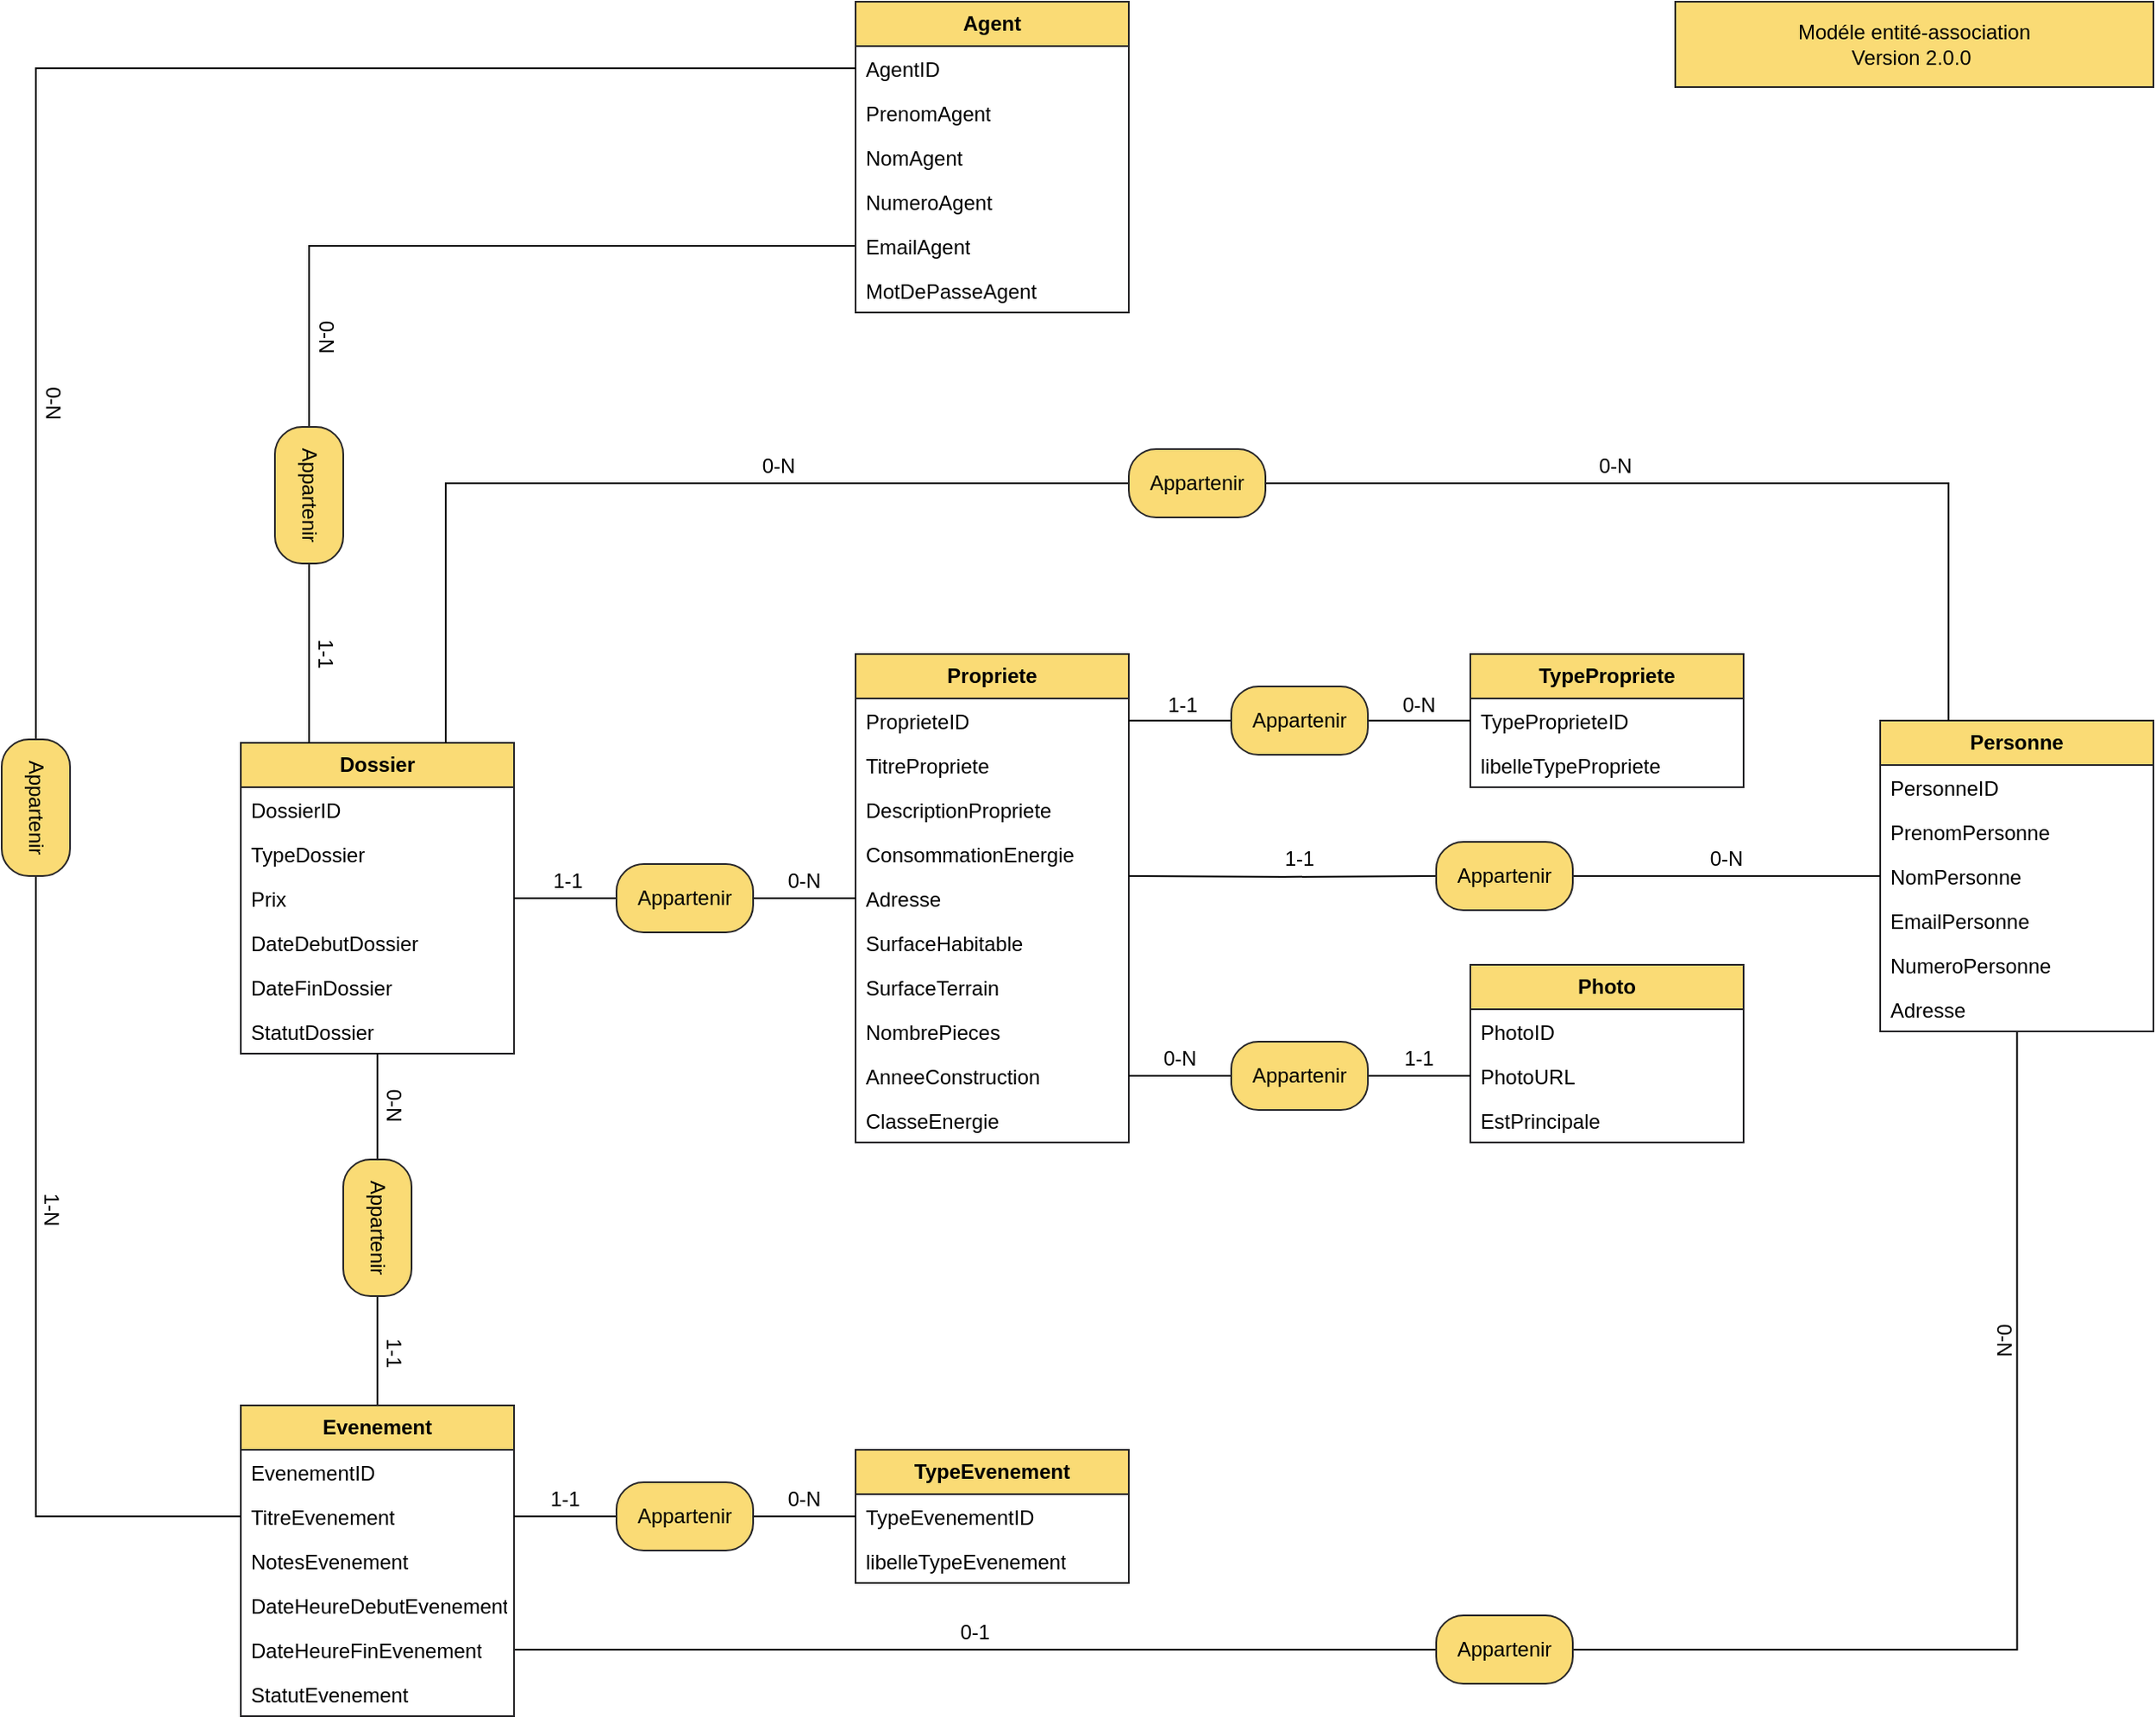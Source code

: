 <mxfile version="28.2.8">
  <diagram name="Page-1" id="r_aBiDpRuZcN3SuQjWWF">
    <mxGraphModel dx="1783" dy="1051" grid="1" gridSize="10" guides="1" tooltips="1" connect="1" arrows="1" fold="1" page="1" pageScale="1" pageWidth="1654" pageHeight="1169" math="0" shadow="0">
      <root>
        <mxCell id="0" />
        <mxCell id="1" parent="0" />
        <mxCell id="2Ye5FnrKtnP_Uj70Tepu-95" value="&lt;b&gt;Propriete&lt;/b&gt;" style="swimlane;fontStyle=0;childLayout=stackLayout;horizontal=1;startSize=26;fillColor=#FADB75;horizontalStack=0;resizeParent=1;resizeParentMax=0;resizeLast=0;collapsible=1;marginBottom=0;whiteSpace=wrap;html=1;strokeColor=#272629;" vertex="1" parent="1">
          <mxGeometry x="760" y="440" width="160" height="286" as="geometry" />
        </mxCell>
        <mxCell id="2Ye5FnrKtnP_Uj70Tepu-96" value="ProprieteID" style="text;strokeColor=none;fillColor=none;align=left;verticalAlign=top;spacingLeft=4;spacingRight=4;overflow=hidden;rotatable=0;points=[[0,0.5],[1,0.5]];portConstraint=eastwest;whiteSpace=wrap;html=1;" vertex="1" parent="2Ye5FnrKtnP_Uj70Tepu-95">
          <mxGeometry y="26" width="160" height="26" as="geometry" />
        </mxCell>
        <mxCell id="2Ye5FnrKtnP_Uj70Tepu-97" value="TitrePropriete" style="text;strokeColor=none;fillColor=none;align=left;verticalAlign=top;spacingLeft=4;spacingRight=4;overflow=hidden;rotatable=0;points=[[0,0.5],[1,0.5]];portConstraint=eastwest;whiteSpace=wrap;html=1;" vertex="1" parent="2Ye5FnrKtnP_Uj70Tepu-95">
          <mxGeometry y="52" width="160" height="26" as="geometry" />
        </mxCell>
        <mxCell id="2Ye5FnrKtnP_Uj70Tepu-98" value="DescriptionPropriete" style="text;strokeColor=none;fillColor=none;align=left;verticalAlign=top;spacingLeft=4;spacingRight=4;overflow=hidden;rotatable=0;points=[[0,0.5],[1,0.5]];portConstraint=eastwest;whiteSpace=wrap;html=1;" vertex="1" parent="2Ye5FnrKtnP_Uj70Tepu-95">
          <mxGeometry y="78" width="160" height="26" as="geometry" />
        </mxCell>
        <mxCell id="2Ye5FnrKtnP_Uj70Tepu-99" value="ConsommationEnergie" style="text;strokeColor=none;fillColor=none;align=left;verticalAlign=top;spacingLeft=4;spacingRight=4;overflow=hidden;rotatable=0;points=[[0,0.5],[1,0.5]];portConstraint=eastwest;whiteSpace=wrap;html=1;" vertex="1" parent="2Ye5FnrKtnP_Uj70Tepu-95">
          <mxGeometry y="104" width="160" height="26" as="geometry" />
        </mxCell>
        <mxCell id="2Ye5FnrKtnP_Uj70Tepu-100" value="Adresse" style="text;strokeColor=none;fillColor=none;align=left;verticalAlign=top;spacingLeft=4;spacingRight=4;overflow=hidden;rotatable=0;points=[[0,0.5],[1,0.5]];portConstraint=eastwest;whiteSpace=wrap;html=1;" vertex="1" parent="2Ye5FnrKtnP_Uj70Tepu-95">
          <mxGeometry y="130" width="160" height="26" as="geometry" />
        </mxCell>
        <mxCell id="2Ye5FnrKtnP_Uj70Tepu-101" value="SurfaceHabitable" style="text;strokeColor=none;fillColor=none;align=left;verticalAlign=top;spacingLeft=4;spacingRight=4;overflow=hidden;rotatable=0;points=[[0,0.5],[1,0.5]];portConstraint=eastwest;whiteSpace=wrap;html=1;" vertex="1" parent="2Ye5FnrKtnP_Uj70Tepu-95">
          <mxGeometry y="156" width="160" height="26" as="geometry" />
        </mxCell>
        <mxCell id="2Ye5FnrKtnP_Uj70Tepu-102" value="SurfaceTerrain" style="text;strokeColor=none;fillColor=none;align=left;verticalAlign=top;spacingLeft=4;spacingRight=4;overflow=hidden;rotatable=0;points=[[0,0.5],[1,0.5]];portConstraint=eastwest;whiteSpace=wrap;html=1;" vertex="1" parent="2Ye5FnrKtnP_Uj70Tepu-95">
          <mxGeometry y="182" width="160" height="26" as="geometry" />
        </mxCell>
        <mxCell id="2Ye5FnrKtnP_Uj70Tepu-103" value="NombrePieces" style="text;strokeColor=none;fillColor=none;align=left;verticalAlign=top;spacingLeft=4;spacingRight=4;overflow=hidden;rotatable=0;points=[[0,0.5],[1,0.5]];portConstraint=eastwest;whiteSpace=wrap;html=1;" vertex="1" parent="2Ye5FnrKtnP_Uj70Tepu-95">
          <mxGeometry y="208" width="160" height="26" as="geometry" />
        </mxCell>
        <mxCell id="2Ye5FnrKtnP_Uj70Tepu-104" value="AnneeConstruction" style="text;strokeColor=none;fillColor=none;align=left;verticalAlign=top;spacingLeft=4;spacingRight=4;overflow=hidden;rotatable=0;points=[[0,0.5],[1,0.5]];portConstraint=eastwest;whiteSpace=wrap;html=1;" vertex="1" parent="2Ye5FnrKtnP_Uj70Tepu-95">
          <mxGeometry y="234" width="160" height="26" as="geometry" />
        </mxCell>
        <mxCell id="2Ye5FnrKtnP_Uj70Tepu-105" value="ClasseEnergie" style="text;strokeColor=none;fillColor=none;align=left;verticalAlign=top;spacingLeft=4;spacingRight=4;overflow=hidden;rotatable=0;points=[[0,0.5],[1,0.5]];portConstraint=eastwest;whiteSpace=wrap;html=1;" vertex="1" parent="2Ye5FnrKtnP_Uj70Tepu-95">
          <mxGeometry y="260" width="160" height="26" as="geometry" />
        </mxCell>
        <mxCell id="2Ye5FnrKtnP_Uj70Tepu-106" value="&lt;b&gt;TypePropriete&lt;/b&gt;" style="swimlane;fontStyle=0;childLayout=stackLayout;horizontal=1;startSize=26;fillColor=#FADB75;horizontalStack=0;resizeParent=1;resizeParentMax=0;resizeLast=0;collapsible=1;marginBottom=0;whiteSpace=wrap;html=1;strokeColor=#272629;" vertex="1" parent="1">
          <mxGeometry x="1120" y="440" width="160" height="78" as="geometry" />
        </mxCell>
        <mxCell id="2Ye5FnrKtnP_Uj70Tepu-107" value="TypeProprieteID" style="text;strokeColor=none;fillColor=none;align=left;verticalAlign=top;spacingLeft=4;spacingRight=4;overflow=hidden;rotatable=0;points=[[0,0.5],[1,0.5]];portConstraint=eastwest;whiteSpace=wrap;html=1;" vertex="1" parent="2Ye5FnrKtnP_Uj70Tepu-106">
          <mxGeometry y="26" width="160" height="26" as="geometry" />
        </mxCell>
        <mxCell id="2Ye5FnrKtnP_Uj70Tepu-108" value="libelleTypePropriete" style="text;strokeColor=none;fillColor=none;align=left;verticalAlign=top;spacingLeft=4;spacingRight=4;overflow=hidden;rotatable=0;points=[[0,0.5],[1,0.5]];portConstraint=eastwest;whiteSpace=wrap;html=1;" vertex="1" parent="2Ye5FnrKtnP_Uj70Tepu-106">
          <mxGeometry y="52" width="160" height="26" as="geometry" />
        </mxCell>
        <mxCell id="2Ye5FnrKtnP_Uj70Tepu-109" style="edgeStyle=orthogonalEdgeStyle;rounded=0;orthogonalLoop=1;jettySize=auto;html=1;entryX=0;entryY=0.5;entryDx=0;entryDy=0;endArrow=none;endFill=0;" edge="1" parent="1" source="2Ye5FnrKtnP_Uj70Tepu-167" target="2Ye5FnrKtnP_Uj70Tepu-107">
          <mxGeometry relative="1" as="geometry" />
        </mxCell>
        <mxCell id="2Ye5FnrKtnP_Uj70Tepu-110" value="&lt;b&gt;Photo&lt;/b&gt;" style="swimlane;fontStyle=0;childLayout=stackLayout;horizontal=1;startSize=26;fillColor=#FADB75;horizontalStack=0;resizeParent=1;resizeParentMax=0;resizeLast=0;collapsible=1;marginBottom=0;whiteSpace=wrap;html=1;strokeColor=#272629;" vertex="1" parent="1">
          <mxGeometry x="1120" y="622" width="160" height="104" as="geometry" />
        </mxCell>
        <mxCell id="2Ye5FnrKtnP_Uj70Tepu-111" value="PhotoID" style="text;strokeColor=none;fillColor=none;align=left;verticalAlign=top;spacingLeft=4;spacingRight=4;overflow=hidden;rotatable=0;points=[[0,0.5],[1,0.5]];portConstraint=eastwest;whiteSpace=wrap;html=1;" vertex="1" parent="2Ye5FnrKtnP_Uj70Tepu-110">
          <mxGeometry y="26" width="160" height="26" as="geometry" />
        </mxCell>
        <mxCell id="2Ye5FnrKtnP_Uj70Tepu-112" value="PhotoURL" style="text;strokeColor=none;fillColor=none;align=left;verticalAlign=top;spacingLeft=4;spacingRight=4;overflow=hidden;rotatable=0;points=[[0,0.5],[1,0.5]];portConstraint=eastwest;whiteSpace=wrap;html=1;" vertex="1" parent="2Ye5FnrKtnP_Uj70Tepu-110">
          <mxGeometry y="52" width="160" height="26" as="geometry" />
        </mxCell>
        <mxCell id="2Ye5FnrKtnP_Uj70Tepu-113" value="EstPrincipale" style="text;strokeColor=none;fillColor=none;align=left;verticalAlign=top;spacingLeft=4;spacingRight=4;overflow=hidden;rotatable=0;points=[[0,0.5],[1,0.5]];portConstraint=eastwest;whiteSpace=wrap;html=1;" vertex="1" parent="2Ye5FnrKtnP_Uj70Tepu-110">
          <mxGeometry y="78" width="160" height="26" as="geometry" />
        </mxCell>
        <mxCell id="2Ye5FnrKtnP_Uj70Tepu-115" style="edgeStyle=orthogonalEdgeStyle;rounded=0;orthogonalLoop=1;jettySize=auto;html=1;entryX=0;entryY=0.5;entryDx=0;entryDy=0;endArrow=none;endFill=0;" edge="1" parent="1" source="2Ye5FnrKtnP_Uj70Tepu-94" target="2Ye5FnrKtnP_Uj70Tepu-112">
          <mxGeometry relative="1" as="geometry" />
        </mxCell>
        <mxCell id="2Ye5FnrKtnP_Uj70Tepu-146" style="edgeStyle=orthogonalEdgeStyle;rounded=0;orthogonalLoop=1;jettySize=auto;html=1;entryX=1;entryY=0.5;entryDx=0;entryDy=0;endArrow=none;endFill=0;" edge="1" parent="1" source="2Ye5FnrKtnP_Uj70Tepu-179" target="2Ye5FnrKtnP_Uj70Tepu-137">
          <mxGeometry relative="1" as="geometry" />
        </mxCell>
        <mxCell id="2Ye5FnrKtnP_Uj70Tepu-186" style="edgeStyle=orthogonalEdgeStyle;rounded=0;orthogonalLoop=1;jettySize=auto;html=1;entryX=1;entryY=0.5;entryDx=0;entryDy=0;exitX=0.501;exitY=1.005;exitDx=0;exitDy=0;exitPerimeter=0;endArrow=none;endFill=0;" edge="1" parent="1" source="2Ye5FnrKtnP_Uj70Tepu-122" target="2Ye5FnrKtnP_Uj70Tepu-179">
          <mxGeometry relative="1" as="geometry" />
        </mxCell>
        <mxCell id="2Ye5FnrKtnP_Uj70Tepu-116" value="&lt;b&gt;Personne&lt;/b&gt;" style="swimlane;fontStyle=0;childLayout=stackLayout;horizontal=1;startSize=26;fillColor=#FADB75;horizontalStack=0;resizeParent=1;resizeParentMax=0;resizeLast=0;collapsible=1;marginBottom=0;whiteSpace=wrap;html=1;strokeColor=#272629;" vertex="1" parent="1">
          <mxGeometry x="1360" y="479" width="160" height="182" as="geometry" />
        </mxCell>
        <mxCell id="2Ye5FnrKtnP_Uj70Tepu-117" value="PersonneID" style="text;strokeColor=none;fillColor=none;align=left;verticalAlign=top;spacingLeft=4;spacingRight=4;overflow=hidden;rotatable=0;points=[[0,0.5],[1,0.5]];portConstraint=eastwest;whiteSpace=wrap;html=1;" vertex="1" parent="2Ye5FnrKtnP_Uj70Tepu-116">
          <mxGeometry y="26" width="160" height="26" as="geometry" />
        </mxCell>
        <mxCell id="2Ye5FnrKtnP_Uj70Tepu-118" value="PrenomPersonne" style="text;strokeColor=none;fillColor=none;align=left;verticalAlign=top;spacingLeft=4;spacingRight=4;overflow=hidden;rotatable=0;points=[[0,0.5],[1,0.5]];portConstraint=eastwest;whiteSpace=wrap;html=1;" vertex="1" parent="2Ye5FnrKtnP_Uj70Tepu-116">
          <mxGeometry y="52" width="160" height="26" as="geometry" />
        </mxCell>
        <mxCell id="2Ye5FnrKtnP_Uj70Tepu-119" value="NomPersonne" style="text;strokeColor=none;fillColor=none;align=left;verticalAlign=top;spacingLeft=4;spacingRight=4;overflow=hidden;rotatable=0;points=[[0,0.5],[1,0.5]];portConstraint=eastwest;whiteSpace=wrap;html=1;" vertex="1" parent="2Ye5FnrKtnP_Uj70Tepu-116">
          <mxGeometry y="78" width="160" height="26" as="geometry" />
        </mxCell>
        <mxCell id="2Ye5FnrKtnP_Uj70Tepu-120" value="EmailPersonne" style="text;strokeColor=none;fillColor=none;align=left;verticalAlign=top;spacingLeft=4;spacingRight=4;overflow=hidden;rotatable=0;points=[[0,0.5],[1,0.5]];portConstraint=eastwest;whiteSpace=wrap;html=1;" vertex="1" parent="2Ye5FnrKtnP_Uj70Tepu-116">
          <mxGeometry y="104" width="160" height="26" as="geometry" />
        </mxCell>
        <mxCell id="2Ye5FnrKtnP_Uj70Tepu-121" value="NumeroPersonne" style="text;strokeColor=none;fillColor=none;align=left;verticalAlign=top;spacingLeft=4;spacingRight=4;overflow=hidden;rotatable=0;points=[[0,0.5],[1,0.5]];portConstraint=eastwest;whiteSpace=wrap;html=1;" vertex="1" parent="2Ye5FnrKtnP_Uj70Tepu-116">
          <mxGeometry y="130" width="160" height="26" as="geometry" />
        </mxCell>
        <mxCell id="2Ye5FnrKtnP_Uj70Tepu-122" value="Adresse" style="text;strokeColor=none;fillColor=none;align=left;verticalAlign=top;spacingLeft=4;spacingRight=4;overflow=hidden;rotatable=0;points=[[0,0.5],[1,0.5]];portConstraint=eastwest;whiteSpace=wrap;html=1;" vertex="1" parent="2Ye5FnrKtnP_Uj70Tepu-116">
          <mxGeometry y="156" width="160" height="26" as="geometry" />
        </mxCell>
        <mxCell id="2Ye5FnrKtnP_Uj70Tepu-131" style="edgeStyle=orthogonalEdgeStyle;rounded=0;orthogonalLoop=1;jettySize=auto;html=1;entryX=0;entryY=0.5;entryDx=0;entryDy=0;endArrow=none;endFill=0;" edge="1" parent="1" source="2Ye5FnrKtnP_Uj70Tepu-175" target="2Ye5FnrKtnP_Uj70Tepu-100">
          <mxGeometry relative="1" as="geometry" />
        </mxCell>
        <mxCell id="2Ye5FnrKtnP_Uj70Tepu-139" style="edgeStyle=orthogonalEdgeStyle;rounded=0;orthogonalLoop=1;jettySize=auto;html=1;entryX=0.5;entryY=0;entryDx=0;entryDy=0;endArrow=none;endFill=0;" edge="1" parent="1" source="2Ye5FnrKtnP_Uj70Tepu-197" target="2Ye5FnrKtnP_Uj70Tepu-132">
          <mxGeometry relative="1" as="geometry" />
        </mxCell>
        <mxCell id="2Ye5FnrKtnP_Uj70Tepu-156" style="edgeStyle=orthogonalEdgeStyle;rounded=0;orthogonalLoop=1;jettySize=auto;html=1;entryX=0;entryY=0.5;entryDx=0;entryDy=0;endArrow=none;endFill=0;" edge="1" parent="1" source="2Ye5FnrKtnP_Uj70Tepu-189" target="2Ye5FnrKtnP_Uj70Tepu-152">
          <mxGeometry relative="1" as="geometry" />
        </mxCell>
        <mxCell id="2Ye5FnrKtnP_Uj70Tepu-124" value="&lt;b&gt;Dossier&lt;/b&gt;" style="swimlane;fontStyle=0;childLayout=stackLayout;horizontal=1;startSize=26;fillColor=#FADB75;horizontalStack=0;resizeParent=1;resizeParentMax=0;resizeLast=0;collapsible=1;marginBottom=0;whiteSpace=wrap;html=1;strokeColor=#272629;" vertex="1" parent="1">
          <mxGeometry x="400" y="492" width="160" height="182" as="geometry" />
        </mxCell>
        <mxCell id="2Ye5FnrKtnP_Uj70Tepu-125" value="DossierID" style="text;strokeColor=none;fillColor=none;align=left;verticalAlign=top;spacingLeft=4;spacingRight=4;overflow=hidden;rotatable=0;points=[[0,0.5],[1,0.5]];portConstraint=eastwest;whiteSpace=wrap;html=1;" vertex="1" parent="2Ye5FnrKtnP_Uj70Tepu-124">
          <mxGeometry y="26" width="160" height="26" as="geometry" />
        </mxCell>
        <mxCell id="2Ye5FnrKtnP_Uj70Tepu-126" value="TypeDossier" style="text;strokeColor=none;fillColor=none;align=left;verticalAlign=top;spacingLeft=4;spacingRight=4;overflow=hidden;rotatable=0;points=[[0,0.5],[1,0.5]];portConstraint=eastwest;whiteSpace=wrap;html=1;" vertex="1" parent="2Ye5FnrKtnP_Uj70Tepu-124">
          <mxGeometry y="52" width="160" height="26" as="geometry" />
        </mxCell>
        <mxCell id="2Ye5FnrKtnP_Uj70Tepu-127" value="Prix" style="text;strokeColor=none;fillColor=none;align=left;verticalAlign=top;spacingLeft=4;spacingRight=4;overflow=hidden;rotatable=0;points=[[0,0.5],[1,0.5]];portConstraint=eastwest;whiteSpace=wrap;html=1;" vertex="1" parent="2Ye5FnrKtnP_Uj70Tepu-124">
          <mxGeometry y="78" width="160" height="26" as="geometry" />
        </mxCell>
        <mxCell id="2Ye5FnrKtnP_Uj70Tepu-128" value="DateDebutDossier" style="text;strokeColor=none;fillColor=none;align=left;verticalAlign=top;spacingLeft=4;spacingRight=4;overflow=hidden;rotatable=0;points=[[0,0.5],[1,0.5]];portConstraint=eastwest;whiteSpace=wrap;html=1;" vertex="1" parent="2Ye5FnrKtnP_Uj70Tepu-124">
          <mxGeometry y="104" width="160" height="26" as="geometry" />
        </mxCell>
        <mxCell id="2Ye5FnrKtnP_Uj70Tepu-129" value="DateFinDossier" style="text;strokeColor=none;fillColor=none;align=left;verticalAlign=top;spacingLeft=4;spacingRight=4;overflow=hidden;rotatable=0;points=[[0,0.5],[1,0.5]];portConstraint=eastwest;whiteSpace=wrap;html=1;" vertex="1" parent="2Ye5FnrKtnP_Uj70Tepu-124">
          <mxGeometry y="130" width="160" height="26" as="geometry" />
        </mxCell>
        <mxCell id="2Ye5FnrKtnP_Uj70Tepu-130" value="StatutDossier" style="text;strokeColor=none;fillColor=none;align=left;verticalAlign=top;spacingLeft=4;spacingRight=4;overflow=hidden;rotatable=0;points=[[0,0.5],[1,0.5]];portConstraint=eastwest;whiteSpace=wrap;html=1;" vertex="1" parent="2Ye5FnrKtnP_Uj70Tepu-124">
          <mxGeometry y="156" width="160" height="26" as="geometry" />
        </mxCell>
        <mxCell id="2Ye5FnrKtnP_Uj70Tepu-132" value="&lt;b&gt;Evenement&lt;/b&gt;" style="swimlane;fontStyle=0;childLayout=stackLayout;horizontal=1;startSize=26;fillColor=#FADB75;horizontalStack=0;resizeParent=1;resizeParentMax=0;resizeLast=0;collapsible=1;marginBottom=0;whiteSpace=wrap;html=1;strokeColor=#272629;" vertex="1" parent="1">
          <mxGeometry x="400" y="880" width="160" height="182" as="geometry" />
        </mxCell>
        <mxCell id="2Ye5FnrKtnP_Uj70Tepu-133" value="EvenementID" style="text;strokeColor=none;fillColor=none;align=left;verticalAlign=top;spacingLeft=4;spacingRight=4;overflow=hidden;rotatable=0;points=[[0,0.5],[1,0.5]];portConstraint=eastwest;whiteSpace=wrap;html=1;" vertex="1" parent="2Ye5FnrKtnP_Uj70Tepu-132">
          <mxGeometry y="26" width="160" height="26" as="geometry" />
        </mxCell>
        <mxCell id="2Ye5FnrKtnP_Uj70Tepu-134" value="TitreEvenement" style="text;strokeColor=none;fillColor=none;align=left;verticalAlign=top;spacingLeft=4;spacingRight=4;overflow=hidden;rotatable=0;points=[[0,0.5],[1,0.5]];portConstraint=eastwest;whiteSpace=wrap;html=1;" vertex="1" parent="2Ye5FnrKtnP_Uj70Tepu-132">
          <mxGeometry y="52" width="160" height="26" as="geometry" />
        </mxCell>
        <mxCell id="2Ye5FnrKtnP_Uj70Tepu-135" value="NotesEvenement" style="text;strokeColor=none;fillColor=none;align=left;verticalAlign=top;spacingLeft=4;spacingRight=4;overflow=hidden;rotatable=0;points=[[0,0.5],[1,0.5]];portConstraint=eastwest;whiteSpace=wrap;html=1;" vertex="1" parent="2Ye5FnrKtnP_Uj70Tepu-132">
          <mxGeometry y="78" width="160" height="26" as="geometry" />
        </mxCell>
        <mxCell id="2Ye5FnrKtnP_Uj70Tepu-136" value="DateHeureDebutEvenement" style="text;strokeColor=none;fillColor=none;align=left;verticalAlign=top;spacingLeft=4;spacingRight=4;overflow=hidden;rotatable=0;points=[[0,0.5],[1,0.5]];portConstraint=eastwest;whiteSpace=wrap;html=1;" vertex="1" parent="2Ye5FnrKtnP_Uj70Tepu-132">
          <mxGeometry y="104" width="160" height="26" as="geometry" />
        </mxCell>
        <mxCell id="2Ye5FnrKtnP_Uj70Tepu-137" value="DateHeureFinEvenement" style="text;strokeColor=none;fillColor=none;align=left;verticalAlign=top;spacingLeft=4;spacingRight=4;overflow=hidden;rotatable=0;points=[[0,0.5],[1,0.5]];portConstraint=eastwest;whiteSpace=wrap;html=1;" vertex="1" parent="2Ye5FnrKtnP_Uj70Tepu-132">
          <mxGeometry y="130" width="160" height="26" as="geometry" />
        </mxCell>
        <mxCell id="2Ye5FnrKtnP_Uj70Tepu-138" value="StatutEvenement" style="text;strokeColor=none;fillColor=none;align=left;verticalAlign=top;spacingLeft=4;spacingRight=4;overflow=hidden;rotatable=0;points=[[0,0.5],[1,0.5]];portConstraint=eastwest;whiteSpace=wrap;html=1;" vertex="1" parent="2Ye5FnrKtnP_Uj70Tepu-132">
          <mxGeometry y="156" width="160" height="26" as="geometry" />
        </mxCell>
        <mxCell id="2Ye5FnrKtnP_Uj70Tepu-140" value="&lt;b&gt;TypeEvenement&lt;/b&gt;" style="swimlane;fontStyle=0;childLayout=stackLayout;horizontal=1;startSize=26;fillColor=#FADB75;horizontalStack=0;resizeParent=1;resizeParentMax=0;resizeLast=0;collapsible=1;marginBottom=0;whiteSpace=wrap;html=1;strokeColor=#272629;" vertex="1" parent="1">
          <mxGeometry x="760" y="906" width="160" height="78" as="geometry" />
        </mxCell>
        <mxCell id="2Ye5FnrKtnP_Uj70Tepu-141" value="TypeEvenementID" style="text;strokeColor=none;fillColor=none;align=left;verticalAlign=top;spacingLeft=4;spacingRight=4;overflow=hidden;rotatable=0;points=[[0,0.5],[1,0.5]];portConstraint=eastwest;whiteSpace=wrap;html=1;" vertex="1" parent="2Ye5FnrKtnP_Uj70Tepu-140">
          <mxGeometry y="26" width="160" height="26" as="geometry" />
        </mxCell>
        <mxCell id="2Ye5FnrKtnP_Uj70Tepu-142" value="libelleTypeEvenement" style="text;strokeColor=none;fillColor=none;align=left;verticalAlign=top;spacingLeft=4;spacingRight=4;overflow=hidden;rotatable=0;points=[[0,0.5],[1,0.5]];portConstraint=eastwest;whiteSpace=wrap;html=1;" vertex="1" parent="2Ye5FnrKtnP_Uj70Tepu-140">
          <mxGeometry y="52" width="160" height="26" as="geometry" />
        </mxCell>
        <mxCell id="2Ye5FnrKtnP_Uj70Tepu-143" style="edgeStyle=orthogonalEdgeStyle;rounded=0;orthogonalLoop=1;jettySize=auto;html=1;entryX=0;entryY=0.5;entryDx=0;entryDy=0;endArrow=none;endFill=0;exitX=1;exitY=0.5;exitDx=0;exitDy=0;" edge="1" parent="1" source="2Ye5FnrKtnP_Uj70Tepu-177" target="2Ye5FnrKtnP_Uj70Tepu-140">
          <mxGeometry relative="1" as="geometry" />
        </mxCell>
        <mxCell id="2Ye5FnrKtnP_Uj70Tepu-147" value="&lt;b&gt;Agent&lt;/b&gt;" style="swimlane;fontStyle=0;childLayout=stackLayout;horizontal=1;startSize=26;fillColor=#FADB75;horizontalStack=0;resizeParent=1;resizeParentMax=0;resizeLast=0;collapsible=1;marginBottom=0;whiteSpace=wrap;html=1;strokeColor=#272629;" vertex="1" parent="1">
          <mxGeometry x="760" y="58" width="160" height="182" as="geometry" />
        </mxCell>
        <mxCell id="2Ye5FnrKtnP_Uj70Tepu-148" value="AgentID" style="text;strokeColor=none;fillColor=none;align=left;verticalAlign=top;spacingLeft=4;spacingRight=4;overflow=hidden;rotatable=0;points=[[0,0.5],[1,0.5]];portConstraint=eastwest;whiteSpace=wrap;html=1;" vertex="1" parent="2Ye5FnrKtnP_Uj70Tepu-147">
          <mxGeometry y="26" width="160" height="26" as="geometry" />
        </mxCell>
        <mxCell id="2Ye5FnrKtnP_Uj70Tepu-149" value="PrenomAgent" style="text;strokeColor=none;fillColor=none;align=left;verticalAlign=top;spacingLeft=4;spacingRight=4;overflow=hidden;rotatable=0;points=[[0,0.5],[1,0.5]];portConstraint=eastwest;whiteSpace=wrap;html=1;" vertex="1" parent="2Ye5FnrKtnP_Uj70Tepu-147">
          <mxGeometry y="52" width="160" height="26" as="geometry" />
        </mxCell>
        <mxCell id="2Ye5FnrKtnP_Uj70Tepu-150" value="NomAgent" style="text;strokeColor=none;fillColor=none;align=left;verticalAlign=top;spacingLeft=4;spacingRight=4;overflow=hidden;rotatable=0;points=[[0,0.5],[1,0.5]];portConstraint=eastwest;whiteSpace=wrap;html=1;" vertex="1" parent="2Ye5FnrKtnP_Uj70Tepu-147">
          <mxGeometry y="78" width="160" height="26" as="geometry" />
        </mxCell>
        <mxCell id="2Ye5FnrKtnP_Uj70Tepu-151" value="NumeroAgent" style="text;strokeColor=none;fillColor=none;align=left;verticalAlign=top;spacingLeft=4;spacingRight=4;overflow=hidden;rotatable=0;points=[[0,0.5],[1,0.5]];portConstraint=eastwest;whiteSpace=wrap;html=1;" vertex="1" parent="2Ye5FnrKtnP_Uj70Tepu-147">
          <mxGeometry y="104" width="160" height="26" as="geometry" />
        </mxCell>
        <mxCell id="2Ye5FnrKtnP_Uj70Tepu-152" value="EmailAgent" style="text;strokeColor=none;fillColor=none;align=left;verticalAlign=top;spacingLeft=4;spacingRight=4;overflow=hidden;rotatable=0;points=[[0,0.5],[1,0.5]];portConstraint=eastwest;whiteSpace=wrap;html=1;" vertex="1" parent="2Ye5FnrKtnP_Uj70Tepu-147">
          <mxGeometry y="130" width="160" height="26" as="geometry" />
        </mxCell>
        <mxCell id="2Ye5FnrKtnP_Uj70Tepu-153" value="MotDePasseAgent" style="text;strokeColor=none;fillColor=none;align=left;verticalAlign=top;spacingLeft=4;spacingRight=4;overflow=hidden;rotatable=0;points=[[0,0.5],[1,0.5]];portConstraint=eastwest;whiteSpace=wrap;html=1;" vertex="1" parent="2Ye5FnrKtnP_Uj70Tepu-147">
          <mxGeometry y="156" width="160" height="26" as="geometry" />
        </mxCell>
        <mxCell id="2Ye5FnrKtnP_Uj70Tepu-166" value="" style="edgeStyle=orthogonalEdgeStyle;rounded=0;orthogonalLoop=1;jettySize=auto;html=1;entryX=0;entryY=0.5;entryDx=0;entryDy=0;endArrow=none;endFill=0;" edge="1" parent="1" source="2Ye5FnrKtnP_Uj70Tepu-104" target="2Ye5FnrKtnP_Uj70Tepu-94">
          <mxGeometry relative="1" as="geometry">
            <mxPoint x="920" y="687" as="sourcePoint" />
            <mxPoint x="1120" y="687" as="targetPoint" />
          </mxGeometry>
        </mxCell>
        <mxCell id="2Ye5FnrKtnP_Uj70Tepu-94" value="Appartenir" style="rounded=1;whiteSpace=wrap;html=1;arcSize=40;fillColor=light-dark(#fadb75, #281d00);strokeColor=light-dark(#272629, #6d5100);" vertex="1" parent="1">
          <mxGeometry x="980" y="667" width="80" height="40" as="geometry" />
        </mxCell>
        <mxCell id="2Ye5FnrKtnP_Uj70Tepu-168" value="" style="edgeStyle=orthogonalEdgeStyle;rounded=0;orthogonalLoop=1;jettySize=auto;html=1;entryX=0;entryY=0.5;entryDx=0;entryDy=0;endArrow=none;endFill=0;" edge="1" parent="1" source="2Ye5FnrKtnP_Uj70Tepu-96" target="2Ye5FnrKtnP_Uj70Tepu-167">
          <mxGeometry relative="1" as="geometry">
            <mxPoint x="920" y="479" as="sourcePoint" />
            <mxPoint x="1120" y="479" as="targetPoint" />
          </mxGeometry>
        </mxCell>
        <mxCell id="2Ye5FnrKtnP_Uj70Tepu-167" value="Appartenir" style="rounded=1;whiteSpace=wrap;html=1;arcSize=40;fillColor=light-dark(#fadb75, #281d00);strokeColor=light-dark(#272629, #6d5100);" vertex="1" parent="1">
          <mxGeometry x="980" y="459" width="80" height="40" as="geometry" />
        </mxCell>
        <mxCell id="2Ye5FnrKtnP_Uj70Tepu-173" value="" style="edgeStyle=orthogonalEdgeStyle;rounded=0;orthogonalLoop=1;jettySize=auto;html=1;entryX=0;entryY=0.5;entryDx=0;entryDy=0;endArrow=none;endFill=0;" edge="1" parent="1" target="2Ye5FnrKtnP_Uj70Tepu-171">
          <mxGeometry relative="1" as="geometry">
            <mxPoint x="920" y="570" as="sourcePoint" />
            <mxPoint x="1360" y="570" as="targetPoint" />
            <Array as="points" />
          </mxGeometry>
        </mxCell>
        <mxCell id="2Ye5FnrKtnP_Uj70Tepu-174" style="edgeStyle=orthogonalEdgeStyle;rounded=0;orthogonalLoop=1;jettySize=auto;html=1;entryX=0;entryY=0.5;entryDx=0;entryDy=0;endArrow=none;endFill=0;" edge="1" parent="1" source="2Ye5FnrKtnP_Uj70Tepu-171" target="2Ye5FnrKtnP_Uj70Tepu-119">
          <mxGeometry relative="1" as="geometry" />
        </mxCell>
        <mxCell id="2Ye5FnrKtnP_Uj70Tepu-171" value="Appartenir" style="rounded=1;whiteSpace=wrap;html=1;arcSize=40;fillColor=light-dark(#fadb75, #281d00);strokeColor=light-dark(#272629, #6d5100);" vertex="1" parent="1">
          <mxGeometry x="1100" y="550" width="80" height="40" as="geometry" />
        </mxCell>
        <mxCell id="2Ye5FnrKtnP_Uj70Tepu-176" value="" style="edgeStyle=orthogonalEdgeStyle;rounded=0;orthogonalLoop=1;jettySize=auto;html=1;entryX=0;entryY=0.5;entryDx=0;entryDy=0;endArrow=none;endFill=0;" edge="1" parent="1" source="2Ye5FnrKtnP_Uj70Tepu-124" target="2Ye5FnrKtnP_Uj70Tepu-175">
          <mxGeometry relative="1" as="geometry">
            <mxPoint x="560" y="583" as="sourcePoint" />
            <mxPoint x="760" y="583" as="targetPoint" />
          </mxGeometry>
        </mxCell>
        <mxCell id="2Ye5FnrKtnP_Uj70Tepu-175" value="Appartenir" style="rounded=1;whiteSpace=wrap;html=1;arcSize=40;fillColor=light-dark(#fadb75, #281d00);strokeColor=light-dark(#272629, #6d5100);" vertex="1" parent="1">
          <mxGeometry x="620" y="563" width="80" height="40" as="geometry" />
        </mxCell>
        <mxCell id="2Ye5FnrKtnP_Uj70Tepu-178" value="" style="edgeStyle=orthogonalEdgeStyle;rounded=0;orthogonalLoop=1;jettySize=auto;html=1;entryX=0;entryY=0.5;entryDx=0;entryDy=0;endArrow=none;endFill=0;exitX=1;exitY=0.5;exitDx=0;exitDy=0;" edge="1" parent="1" source="2Ye5FnrKtnP_Uj70Tepu-134" target="2Ye5FnrKtnP_Uj70Tepu-177">
          <mxGeometry relative="1" as="geometry">
            <mxPoint x="560" y="945" as="sourcePoint" />
            <mxPoint x="760" y="945" as="targetPoint" />
          </mxGeometry>
        </mxCell>
        <mxCell id="2Ye5FnrKtnP_Uj70Tepu-177" value="Appartenir" style="rounded=1;whiteSpace=wrap;html=1;arcSize=40;fillColor=light-dark(#fadb75, #281d00);strokeColor=light-dark(#272629, #6d5100);" vertex="1" parent="1">
          <mxGeometry x="620" y="925" width="80" height="40" as="geometry" />
        </mxCell>
        <mxCell id="2Ye5FnrKtnP_Uj70Tepu-179" value="Appartenir" style="rounded=1;whiteSpace=wrap;html=1;arcSize=40;fillColor=light-dark(#fadb75, #281d00);strokeColor=light-dark(#272629, #6d5100);" vertex="1" parent="1">
          <mxGeometry x="1100" y="1003" width="80" height="40" as="geometry" />
        </mxCell>
        <mxCell id="2Ye5FnrKtnP_Uj70Tepu-191" style="edgeStyle=orthogonalEdgeStyle;rounded=0;orthogonalLoop=1;jettySize=auto;html=1;entryX=0.25;entryY=0;entryDx=0;entryDy=0;endArrow=none;endFill=0;" edge="1" parent="1" source="2Ye5FnrKtnP_Uj70Tepu-189" target="2Ye5FnrKtnP_Uj70Tepu-124">
          <mxGeometry relative="1" as="geometry" />
        </mxCell>
        <mxCell id="2Ye5FnrKtnP_Uj70Tepu-189" value="Appartenir" style="rounded=1;whiteSpace=wrap;html=1;arcSize=40;fillColor=light-dark(#fadb75, #281d00);strokeColor=light-dark(#272629, #6d5100);rotation=90;" vertex="1" parent="1">
          <mxGeometry x="400" y="327" width="80" height="40" as="geometry" />
        </mxCell>
        <mxCell id="2Ye5FnrKtnP_Uj70Tepu-194" value="" style="edgeStyle=orthogonalEdgeStyle;rounded=0;orthogonalLoop=1;jettySize=auto;html=1;exitX=0;exitY=0.5;exitDx=0;exitDy=0;entryX=1;entryY=0.5;entryDx=0;entryDy=0;endArrow=none;endFill=0;" edge="1" parent="1" source="2Ye5FnrKtnP_Uj70Tepu-134" target="2Ye5FnrKtnP_Uj70Tepu-192">
          <mxGeometry relative="1" as="geometry">
            <mxPoint x="400" y="945" as="sourcePoint" />
            <mxPoint x="760" y="97" as="targetPoint" />
            <Array as="points">
              <mxPoint x="280" y="945" />
            </Array>
          </mxGeometry>
        </mxCell>
        <mxCell id="2Ye5FnrKtnP_Uj70Tepu-195" style="edgeStyle=orthogonalEdgeStyle;rounded=0;orthogonalLoop=1;jettySize=auto;html=1;entryX=0;entryY=0.5;entryDx=0;entryDy=0;endArrow=none;endFill=0;" edge="1" parent="1" source="2Ye5FnrKtnP_Uj70Tepu-192" target="2Ye5FnrKtnP_Uj70Tepu-148">
          <mxGeometry relative="1" as="geometry" />
        </mxCell>
        <mxCell id="2Ye5FnrKtnP_Uj70Tepu-192" value="Appartenir" style="rounded=1;whiteSpace=wrap;html=1;arcSize=40;fillColor=light-dark(#fadb75, #281d00);strokeColor=light-dark(#272629, #6d5100);rotation=90;" vertex="1" parent="1">
          <mxGeometry x="240" y="510" width="80" height="40" as="geometry" />
        </mxCell>
        <mxCell id="2Ye5FnrKtnP_Uj70Tepu-196" value="Modéle entité-association&lt;div&gt;Version 2.0.0&amp;nbsp;&lt;/div&gt;" style="html=1;whiteSpace=wrap;fillColor=light-dark(#fadb75, #ededed);strokeColor=light-dark(#272629, #ededed);" vertex="1" parent="1">
          <mxGeometry x="1240" y="58" width="280" height="50" as="geometry" />
        </mxCell>
        <mxCell id="2Ye5FnrKtnP_Uj70Tepu-198" value="" style="edgeStyle=orthogonalEdgeStyle;rounded=0;orthogonalLoop=1;jettySize=auto;html=1;entryX=0;entryY=0.5;entryDx=0;entryDy=0;endArrow=none;endFill=0;" edge="1" parent="1" source="2Ye5FnrKtnP_Uj70Tepu-124" target="2Ye5FnrKtnP_Uj70Tepu-197">
          <mxGeometry relative="1" as="geometry">
            <mxPoint x="480" y="674" as="sourcePoint" />
            <mxPoint x="480" y="880" as="targetPoint" />
          </mxGeometry>
        </mxCell>
        <mxCell id="2Ye5FnrKtnP_Uj70Tepu-197" value="Appartenir" style="rounded=1;whiteSpace=wrap;html=1;arcSize=40;fillColor=light-dark(#fadb75, #281d00);strokeColor=light-dark(#272629, #6d5100);rotation=90;" vertex="1" parent="1">
          <mxGeometry x="440" y="756" width="80" height="40" as="geometry" />
        </mxCell>
        <mxCell id="2Ye5FnrKtnP_Uj70Tepu-199" value="&amp;nbsp;1-1" style="text;html=1;whiteSpace=wrap;strokeColor=none;fillColor=none;align=center;verticalAlign=middle;rounded=0;" vertex="1" parent="1">
          <mxGeometry x="920" y="460" width="60" height="19" as="geometry" />
        </mxCell>
        <mxCell id="2Ye5FnrKtnP_Uj70Tepu-201" value="0-N" style="text;html=1;whiteSpace=wrap;strokeColor=none;fillColor=none;align=center;verticalAlign=middle;rounded=0;" vertex="1" parent="1">
          <mxGeometry x="1060" y="460" width="60" height="19" as="geometry" />
        </mxCell>
        <mxCell id="2Ye5FnrKtnP_Uj70Tepu-202" value="1-1" style="text;html=1;whiteSpace=wrap;strokeColor=none;fillColor=none;align=center;verticalAlign=middle;rounded=0;" vertex="1" parent="1">
          <mxGeometry x="990" y="550" width="60" height="19" as="geometry" />
        </mxCell>
        <mxCell id="2Ye5FnrKtnP_Uj70Tepu-203" value="0-N" style="text;html=1;whiteSpace=wrap;strokeColor=none;fillColor=none;align=center;verticalAlign=middle;rounded=0;" vertex="1" parent="1">
          <mxGeometry x="1240" y="550" width="60" height="19" as="geometry" />
        </mxCell>
        <mxCell id="2Ye5FnrKtnP_Uj70Tepu-204" value="0-N" style="text;html=1;whiteSpace=wrap;strokeColor=none;fillColor=none;align=center;verticalAlign=middle;rounded=0;" vertex="1" parent="1">
          <mxGeometry x="920" y="667" width="60" height="19" as="geometry" />
        </mxCell>
        <mxCell id="2Ye5FnrKtnP_Uj70Tepu-207" value="1-1" style="text;html=1;whiteSpace=wrap;strokeColor=none;fillColor=none;align=center;verticalAlign=middle;rounded=0;" vertex="1" parent="1">
          <mxGeometry x="1060" y="667" width="60" height="19" as="geometry" />
        </mxCell>
        <mxCell id="2Ye5FnrKtnP_Uj70Tepu-208" value="0-N" style="text;html=1;whiteSpace=wrap;strokeColor=none;fillColor=none;align=center;verticalAlign=middle;rounded=0;rotation=90;" vertex="1" parent="1">
          <mxGeometry x="1250" y="832.5" width="365" height="19" as="geometry" />
        </mxCell>
        <mxCell id="2Ye5FnrKtnP_Uj70Tepu-209" value="0-1" style="text;html=1;whiteSpace=wrap;strokeColor=none;fillColor=none;align=center;verticalAlign=middle;rounded=0;rotation=0;" vertex="1" parent="1">
          <mxGeometry x="800" y="1003" width="60" height="19" as="geometry" />
        </mxCell>
        <mxCell id="2Ye5FnrKtnP_Uj70Tepu-210" value="1-1" style="text;html=1;whiteSpace=wrap;strokeColor=none;fillColor=none;align=center;verticalAlign=middle;rounded=0;rotation=0;" vertex="1" parent="1">
          <mxGeometry x="560" y="925" width="60" height="19" as="geometry" />
        </mxCell>
        <mxCell id="2Ye5FnrKtnP_Uj70Tepu-213" value="0-N" style="text;html=1;whiteSpace=wrap;strokeColor=none;fillColor=none;align=center;verticalAlign=middle;rounded=0;rotation=0;" vertex="1" parent="1">
          <mxGeometry x="700" y="925" width="60" height="19" as="geometry" />
        </mxCell>
        <mxCell id="2Ye5FnrKtnP_Uj70Tepu-216" value="0-N" style="text;html=1;whiteSpace=wrap;strokeColor=none;fillColor=none;align=center;verticalAlign=middle;rounded=0;rotation=90;" vertex="1" parent="1">
          <mxGeometry x="460" y="695" width="60" height="19" as="geometry" />
        </mxCell>
        <mxCell id="2Ye5FnrKtnP_Uj70Tepu-217" value="1-1" style="text;html=1;whiteSpace=wrap;strokeColor=none;fillColor=none;align=center;verticalAlign=middle;rounded=0;rotation=90;" vertex="1" parent="1">
          <mxGeometry x="460" y="840" width="60" height="19" as="geometry" />
        </mxCell>
        <mxCell id="2Ye5FnrKtnP_Uj70Tepu-220" value="&amp;nbsp;1-1" style="text;html=1;whiteSpace=wrap;strokeColor=none;fillColor=none;align=center;verticalAlign=middle;rounded=0;" vertex="1" parent="1">
          <mxGeometry x="560" y="563" width="60" height="19" as="geometry" />
        </mxCell>
        <mxCell id="2Ye5FnrKtnP_Uj70Tepu-221" value="0-N" style="text;html=1;whiteSpace=wrap;strokeColor=none;fillColor=none;align=center;verticalAlign=middle;rounded=0;" vertex="1" parent="1">
          <mxGeometry x="700" y="563" width="60" height="19" as="geometry" />
        </mxCell>
        <mxCell id="2Ye5FnrKtnP_Uj70Tepu-225" value="0-N" style="text;html=1;whiteSpace=wrap;strokeColor=none;fillColor=none;align=center;verticalAlign=middle;rounded=0;" vertex="1" parent="1">
          <mxGeometry x="520" y="320" width="390" height="19" as="geometry" />
        </mxCell>
        <mxCell id="2Ye5FnrKtnP_Uj70Tepu-226" value="0-N" style="text;html=1;whiteSpace=wrap;strokeColor=none;fillColor=none;align=center;verticalAlign=middle;rounded=0;" vertex="1" parent="1">
          <mxGeometry x="1010" y="320" width="390" height="19" as="geometry" />
        </mxCell>
        <mxCell id="2Ye5FnrKtnP_Uj70Tepu-227" value="" style="edgeStyle=orthogonalEdgeStyle;rounded=0;orthogonalLoop=1;jettySize=auto;html=1;exitX=0.75;exitY=0;exitDx=0;exitDy=0;entryX=0;entryY=0.5;entryDx=0;entryDy=0;endArrow=none;endFill=0;" edge="1" parent="1" source="2Ye5FnrKtnP_Uj70Tepu-124" target="2Ye5FnrKtnP_Uj70Tepu-224">
          <mxGeometry relative="1" as="geometry">
            <mxPoint x="520" y="492" as="sourcePoint" />
            <mxPoint x="1400" y="479" as="targetPoint" />
            <Array as="points" />
          </mxGeometry>
        </mxCell>
        <mxCell id="2Ye5FnrKtnP_Uj70Tepu-228" style="edgeStyle=orthogonalEdgeStyle;rounded=0;orthogonalLoop=1;jettySize=auto;html=1;entryX=0.25;entryY=0;entryDx=0;entryDy=0;endArrow=none;endFill=0;" edge="1" parent="1" source="2Ye5FnrKtnP_Uj70Tepu-224" target="2Ye5FnrKtnP_Uj70Tepu-116">
          <mxGeometry relative="1" as="geometry" />
        </mxCell>
        <mxCell id="2Ye5FnrKtnP_Uj70Tepu-224" value="Appartenir" style="rounded=1;whiteSpace=wrap;html=1;arcSize=40;fillColor=light-dark(#fadb75, #281d00);strokeColor=light-dark(#272629, #6d5100);" vertex="1" parent="1">
          <mxGeometry x="920" y="320" width="80" height="40" as="geometry" />
        </mxCell>
        <mxCell id="2Ye5FnrKtnP_Uj70Tepu-229" value="0-N" style="text;html=1;whiteSpace=wrap;strokeColor=none;fillColor=none;align=center;verticalAlign=middle;rounded=0;rotation=90;" vertex="1" parent="1">
          <mxGeometry x="397.5" y="244.5" width="105" height="19" as="geometry" />
        </mxCell>
        <mxCell id="2Ye5FnrKtnP_Uj70Tepu-231" value="1-1" style="text;html=1;whiteSpace=wrap;strokeColor=none;fillColor=none;align=center;verticalAlign=middle;rounded=0;rotation=90;" vertex="1" parent="1">
          <mxGeometry x="397.5" y="430" width="105" height="19" as="geometry" />
        </mxCell>
        <mxCell id="2Ye5FnrKtnP_Uj70Tepu-232" value="0-N" style="text;html=1;whiteSpace=wrap;strokeColor=none;fillColor=none;align=center;verticalAlign=middle;rounded=0;rotation=90;" vertex="1" parent="1">
          <mxGeometry x="96.25" y="283.75" width="386.5" height="19" as="geometry" />
        </mxCell>
        <mxCell id="2Ye5FnrKtnP_Uj70Tepu-233" value="1-N" style="text;html=1;whiteSpace=wrap;strokeColor=none;fillColor=none;align=center;verticalAlign=middle;rounded=0;rotation=90;" vertex="1" parent="1">
          <mxGeometry x="96.25" y="756" width="386.5" height="19" as="geometry" />
        </mxCell>
      </root>
    </mxGraphModel>
  </diagram>
</mxfile>
